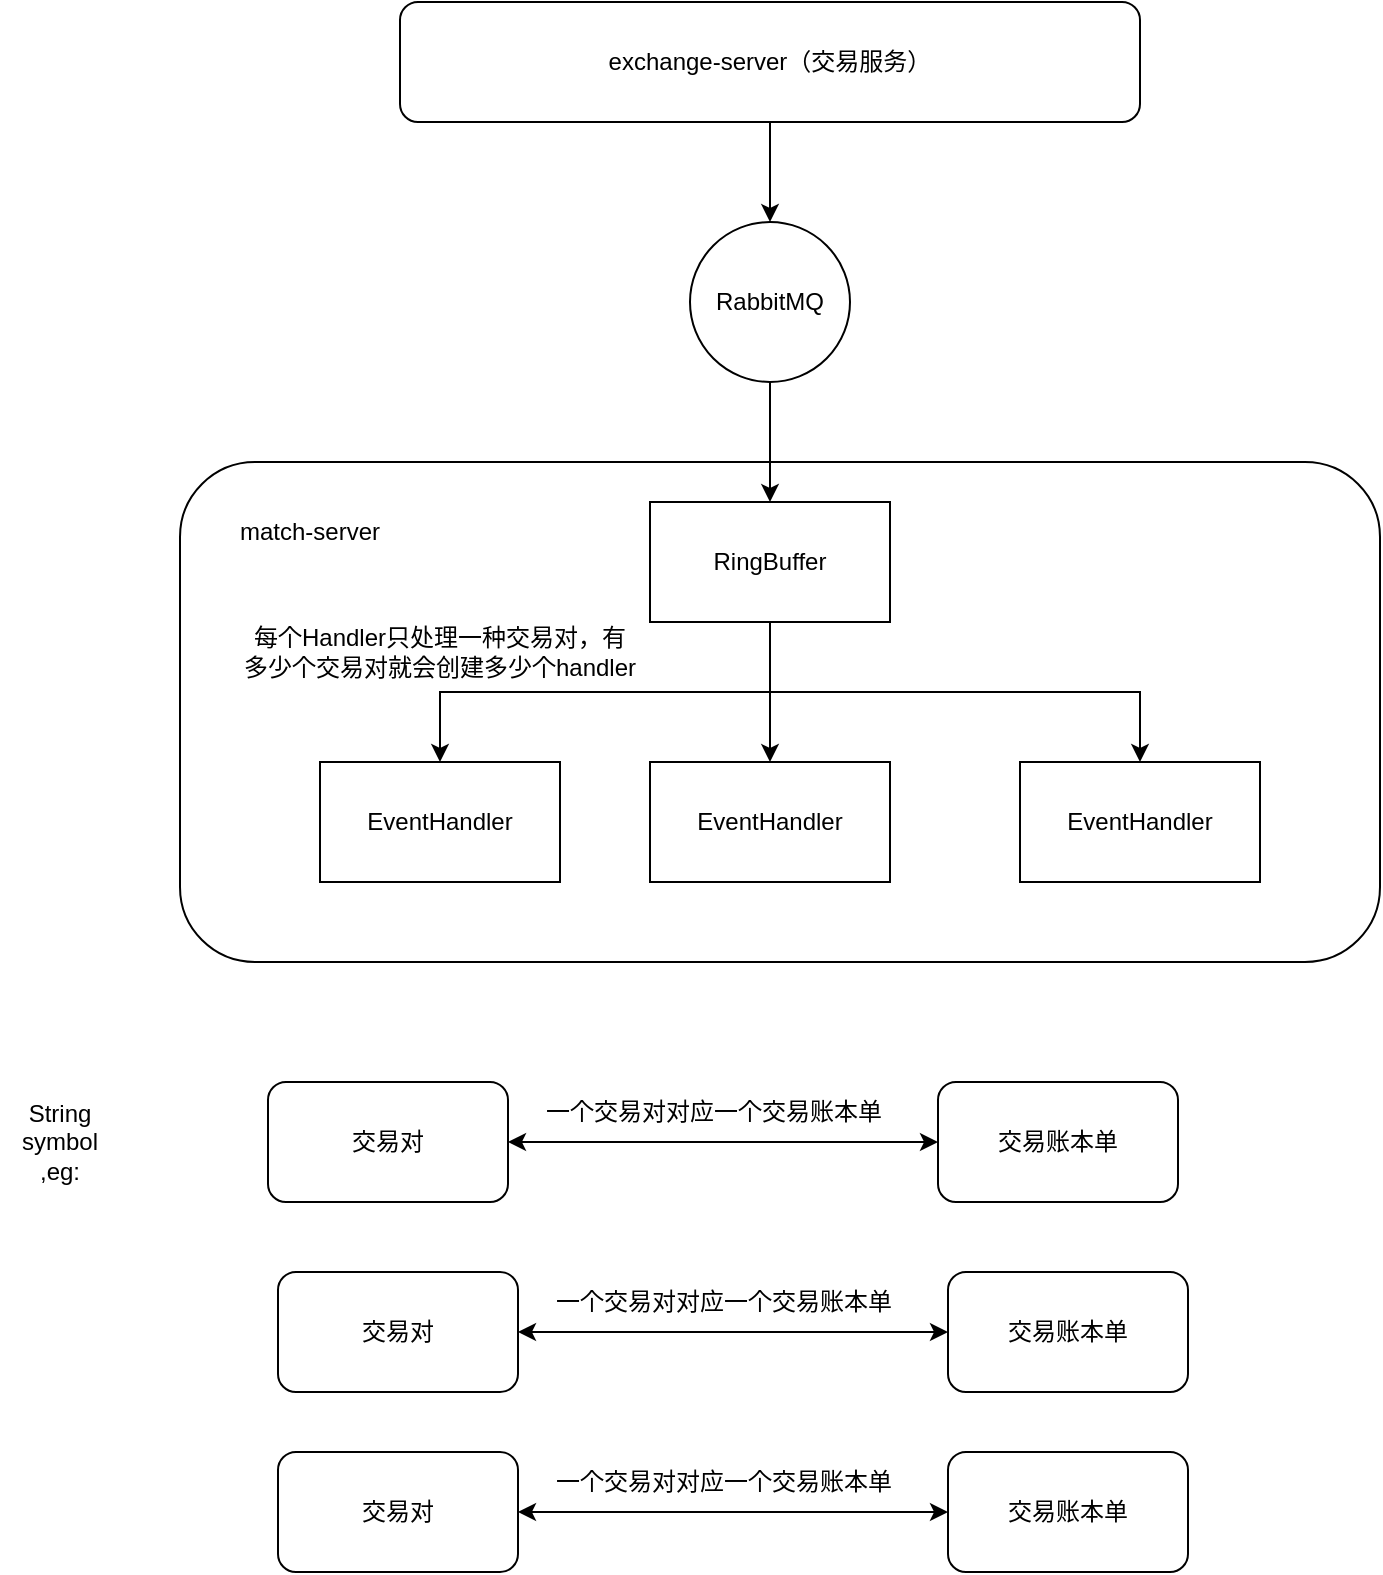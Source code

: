 <mxfile version="21.6.8" type="github">
  <diagram name="第 1 页" id="LZYfN8Qb-46NnNl3OFI-">
    <mxGraphModel dx="1139" dy="616" grid="1" gridSize="10" guides="1" tooltips="1" connect="1" arrows="1" fold="1" page="1" pageScale="1" pageWidth="827" pageHeight="1169" math="0" shadow="0">
      <root>
        <mxCell id="0" />
        <mxCell id="1" parent="0" />
        <mxCell id="YOYZqp5rT2E9GzHTg75s-17" value="" style="rounded=1;whiteSpace=wrap;html=1;" vertex="1" parent="1">
          <mxGeometry x="140" y="250" width="600" height="250" as="geometry" />
        </mxCell>
        <mxCell id="YOYZqp5rT2E9GzHTg75s-16" style="edgeStyle=orthogonalEdgeStyle;rounded=0;orthogonalLoop=1;jettySize=auto;html=1;exitX=0.5;exitY=1;exitDx=0;exitDy=0;entryX=0.5;entryY=0;entryDx=0;entryDy=0;" edge="1" parent="1" source="YOYZqp5rT2E9GzHTg75s-1" target="YOYZqp5rT2E9GzHTg75s-2">
          <mxGeometry relative="1" as="geometry" />
        </mxCell>
        <mxCell id="YOYZqp5rT2E9GzHTg75s-1" value="exchange-server（交易服务）" style="rounded=1;whiteSpace=wrap;html=1;" vertex="1" parent="1">
          <mxGeometry x="250" y="20" width="370" height="60" as="geometry" />
        </mxCell>
        <mxCell id="YOYZqp5rT2E9GzHTg75s-19" style="edgeStyle=orthogonalEdgeStyle;rounded=0;orthogonalLoop=1;jettySize=auto;html=1;exitX=0.5;exitY=1;exitDx=0;exitDy=0;entryX=0.5;entryY=0;entryDx=0;entryDy=0;" edge="1" parent="1" source="YOYZqp5rT2E9GzHTg75s-2" target="YOYZqp5rT2E9GzHTg75s-9">
          <mxGeometry relative="1" as="geometry" />
        </mxCell>
        <mxCell id="YOYZqp5rT2E9GzHTg75s-2" value="RabbitMQ" style="ellipse;whiteSpace=wrap;html=1;aspect=fixed;" vertex="1" parent="1">
          <mxGeometry x="395" y="130" width="80" height="80" as="geometry" />
        </mxCell>
        <mxCell id="YOYZqp5rT2E9GzHTg75s-20" style="edgeStyle=orthogonalEdgeStyle;rounded=0;orthogonalLoop=1;jettySize=auto;html=1;exitX=0.5;exitY=1;exitDx=0;exitDy=0;entryX=0.5;entryY=0;entryDx=0;entryDy=0;" edge="1" parent="1" source="YOYZqp5rT2E9GzHTg75s-9" target="YOYZqp5rT2E9GzHTg75s-13">
          <mxGeometry relative="1" as="geometry" />
        </mxCell>
        <mxCell id="YOYZqp5rT2E9GzHTg75s-21" style="edgeStyle=orthogonalEdgeStyle;rounded=0;orthogonalLoop=1;jettySize=auto;html=1;exitX=0.5;exitY=1;exitDx=0;exitDy=0;" edge="1" parent="1" source="YOYZqp5rT2E9GzHTg75s-9" target="YOYZqp5rT2E9GzHTg75s-14">
          <mxGeometry relative="1" as="geometry" />
        </mxCell>
        <mxCell id="YOYZqp5rT2E9GzHTg75s-22" style="edgeStyle=orthogonalEdgeStyle;rounded=0;orthogonalLoop=1;jettySize=auto;html=1;exitX=0.5;exitY=1;exitDx=0;exitDy=0;" edge="1" parent="1" source="YOYZqp5rT2E9GzHTg75s-9" target="YOYZqp5rT2E9GzHTg75s-15">
          <mxGeometry relative="1" as="geometry" />
        </mxCell>
        <mxCell id="YOYZqp5rT2E9GzHTg75s-9" value="RingBuffer" style="rounded=0;whiteSpace=wrap;html=1;" vertex="1" parent="1">
          <mxGeometry x="375" y="270" width="120" height="60" as="geometry" />
        </mxCell>
        <mxCell id="YOYZqp5rT2E9GzHTg75s-13" value="EventHandler" style="rounded=0;whiteSpace=wrap;html=1;" vertex="1" parent="1">
          <mxGeometry x="210" y="400" width="120" height="60" as="geometry" />
        </mxCell>
        <mxCell id="YOYZqp5rT2E9GzHTg75s-14" value="EventHandler" style="rounded=0;whiteSpace=wrap;html=1;" vertex="1" parent="1">
          <mxGeometry x="375" y="400" width="120" height="60" as="geometry" />
        </mxCell>
        <mxCell id="YOYZqp5rT2E9GzHTg75s-15" value="EventHandler" style="rounded=0;whiteSpace=wrap;html=1;" vertex="1" parent="1">
          <mxGeometry x="560" y="400" width="120" height="60" as="geometry" />
        </mxCell>
        <mxCell id="YOYZqp5rT2E9GzHTg75s-18" value="match-server" style="text;html=1;strokeColor=none;fillColor=none;align=center;verticalAlign=middle;whiteSpace=wrap;rounded=0;" vertex="1" parent="1">
          <mxGeometry x="140" y="270" width="130" height="30" as="geometry" />
        </mxCell>
        <mxCell id="YOYZqp5rT2E9GzHTg75s-23" value="每个Handler只处理一种交易对，有多少个交易对就会创建多少个handler" style="text;html=1;strokeColor=none;fillColor=none;align=center;verticalAlign=middle;whiteSpace=wrap;rounded=0;" vertex="1" parent="1">
          <mxGeometry x="170" y="330" width="200" height="30" as="geometry" />
        </mxCell>
        <mxCell id="YOYZqp5rT2E9GzHTg75s-24" value="交易对" style="rounded=1;whiteSpace=wrap;html=1;" vertex="1" parent="1">
          <mxGeometry x="184" y="560" width="120" height="60" as="geometry" />
        </mxCell>
        <mxCell id="YOYZqp5rT2E9GzHTg75s-25" value="交易账本单" style="rounded=1;whiteSpace=wrap;html=1;" vertex="1" parent="1">
          <mxGeometry x="519" y="560" width="120" height="60" as="geometry" />
        </mxCell>
        <mxCell id="YOYZqp5rT2E9GzHTg75s-27" value="" style="endArrow=classic;startArrow=classic;html=1;rounded=0;entryX=0;entryY=0.5;entryDx=0;entryDy=0;exitX=1;exitY=0.5;exitDx=0;exitDy=0;" edge="1" parent="1" source="YOYZqp5rT2E9GzHTg75s-24" target="YOYZqp5rT2E9GzHTg75s-25">
          <mxGeometry width="50" height="50" relative="1" as="geometry">
            <mxPoint x="304" y="595" as="sourcePoint" />
            <mxPoint x="354" y="545" as="targetPoint" />
          </mxGeometry>
        </mxCell>
        <mxCell id="YOYZqp5rT2E9GzHTg75s-28" value="一个交易对对应一个交易账本单" style="text;html=1;strokeColor=none;fillColor=none;align=center;verticalAlign=middle;whiteSpace=wrap;rounded=0;" vertex="1" parent="1">
          <mxGeometry x="314" y="560" width="186" height="30" as="geometry" />
        </mxCell>
        <mxCell id="YOYZqp5rT2E9GzHTg75s-37" value="交易对" style="rounded=1;whiteSpace=wrap;html=1;" vertex="1" parent="1">
          <mxGeometry x="189" y="655" width="120" height="60" as="geometry" />
        </mxCell>
        <mxCell id="YOYZqp5rT2E9GzHTg75s-38" value="交易账本单" style="rounded=1;whiteSpace=wrap;html=1;" vertex="1" parent="1">
          <mxGeometry x="524" y="655" width="120" height="60" as="geometry" />
        </mxCell>
        <mxCell id="YOYZqp5rT2E9GzHTg75s-39" value="" style="endArrow=classic;startArrow=classic;html=1;rounded=0;entryX=0;entryY=0.5;entryDx=0;entryDy=0;exitX=1;exitY=0.5;exitDx=0;exitDy=0;" edge="1" parent="1" source="YOYZqp5rT2E9GzHTg75s-37" target="YOYZqp5rT2E9GzHTg75s-38">
          <mxGeometry width="50" height="50" relative="1" as="geometry">
            <mxPoint x="309" y="690" as="sourcePoint" />
            <mxPoint x="359" y="640" as="targetPoint" />
          </mxGeometry>
        </mxCell>
        <mxCell id="YOYZqp5rT2E9GzHTg75s-40" value="一个交易对对应一个交易账本单" style="text;html=1;strokeColor=none;fillColor=none;align=center;verticalAlign=middle;whiteSpace=wrap;rounded=0;" vertex="1" parent="1">
          <mxGeometry x="319" y="655" width="186" height="30" as="geometry" />
        </mxCell>
        <mxCell id="YOYZqp5rT2E9GzHTg75s-41" value="交易对" style="rounded=1;whiteSpace=wrap;html=1;" vertex="1" parent="1">
          <mxGeometry x="189" y="745" width="120" height="60" as="geometry" />
        </mxCell>
        <mxCell id="YOYZqp5rT2E9GzHTg75s-42" value="交易账本单" style="rounded=1;whiteSpace=wrap;html=1;" vertex="1" parent="1">
          <mxGeometry x="524" y="745" width="120" height="60" as="geometry" />
        </mxCell>
        <mxCell id="YOYZqp5rT2E9GzHTg75s-43" value="" style="endArrow=classic;startArrow=classic;html=1;rounded=0;entryX=0;entryY=0.5;entryDx=0;entryDy=0;exitX=1;exitY=0.5;exitDx=0;exitDy=0;" edge="1" parent="1" source="YOYZqp5rT2E9GzHTg75s-41" target="YOYZqp5rT2E9GzHTg75s-42">
          <mxGeometry width="50" height="50" relative="1" as="geometry">
            <mxPoint x="309" y="780" as="sourcePoint" />
            <mxPoint x="359" y="730" as="targetPoint" />
          </mxGeometry>
        </mxCell>
        <mxCell id="YOYZqp5rT2E9GzHTg75s-44" value="一个交易对对应一个交易账本单" style="text;html=1;strokeColor=none;fillColor=none;align=center;verticalAlign=middle;whiteSpace=wrap;rounded=0;" vertex="1" parent="1">
          <mxGeometry x="319" y="745" width="186" height="30" as="geometry" />
        </mxCell>
        <mxCell id="YOYZqp5rT2E9GzHTg75s-45" value="String symbol ,eg:" style="text;html=1;strokeColor=none;fillColor=none;align=center;verticalAlign=middle;whiteSpace=wrap;rounded=0;" vertex="1" parent="1">
          <mxGeometry x="50" y="575" width="60" height="30" as="geometry" />
        </mxCell>
      </root>
    </mxGraphModel>
  </diagram>
</mxfile>
